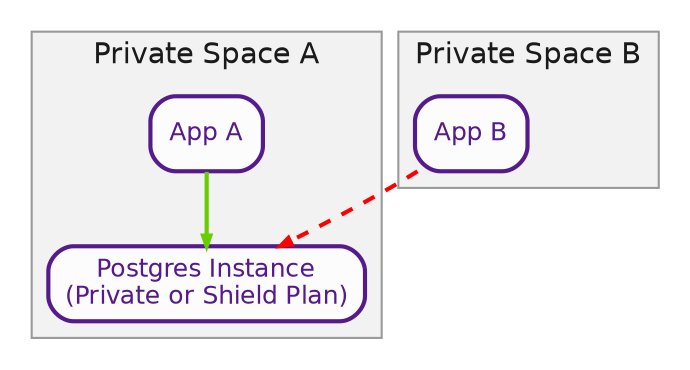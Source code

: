 digraph G {
    ///// start Heroku styles
    graph [fontname="helvetica",fontsize=14,splines=true,pad=0.1,compound=true,color="grey60",fontcolor="grey10",fillcolor=grey95,style="filled"];
    node [fontname="helvetica",fontsize=12,color=purple4,shape=box,style="rounded, filled",fontcolor=purple4,fillcolor=grey99,penwidth=2];
    edge [fontname="helvetica",color=grey35,fontcolor=black,arrowhead="normal",penwidth=2,arrowsize=0.5];
    ///// end Heroku styles

    subgraph cluster1 {
      label="Private Space A"
      "App A"
      "Postgres Instance\n(Private or Shield Plan)"
    }
    subgraph cluster2 {
      label="Private Space B"
      "App B"
    }
    "App A" -> "Postgres Instance\n(Private or Shield Plan)" [color=chartreuse3]
    "App B" -> "Postgres Instance\n(Private or Shield Plan)" [color=red, style=dashed]
}
